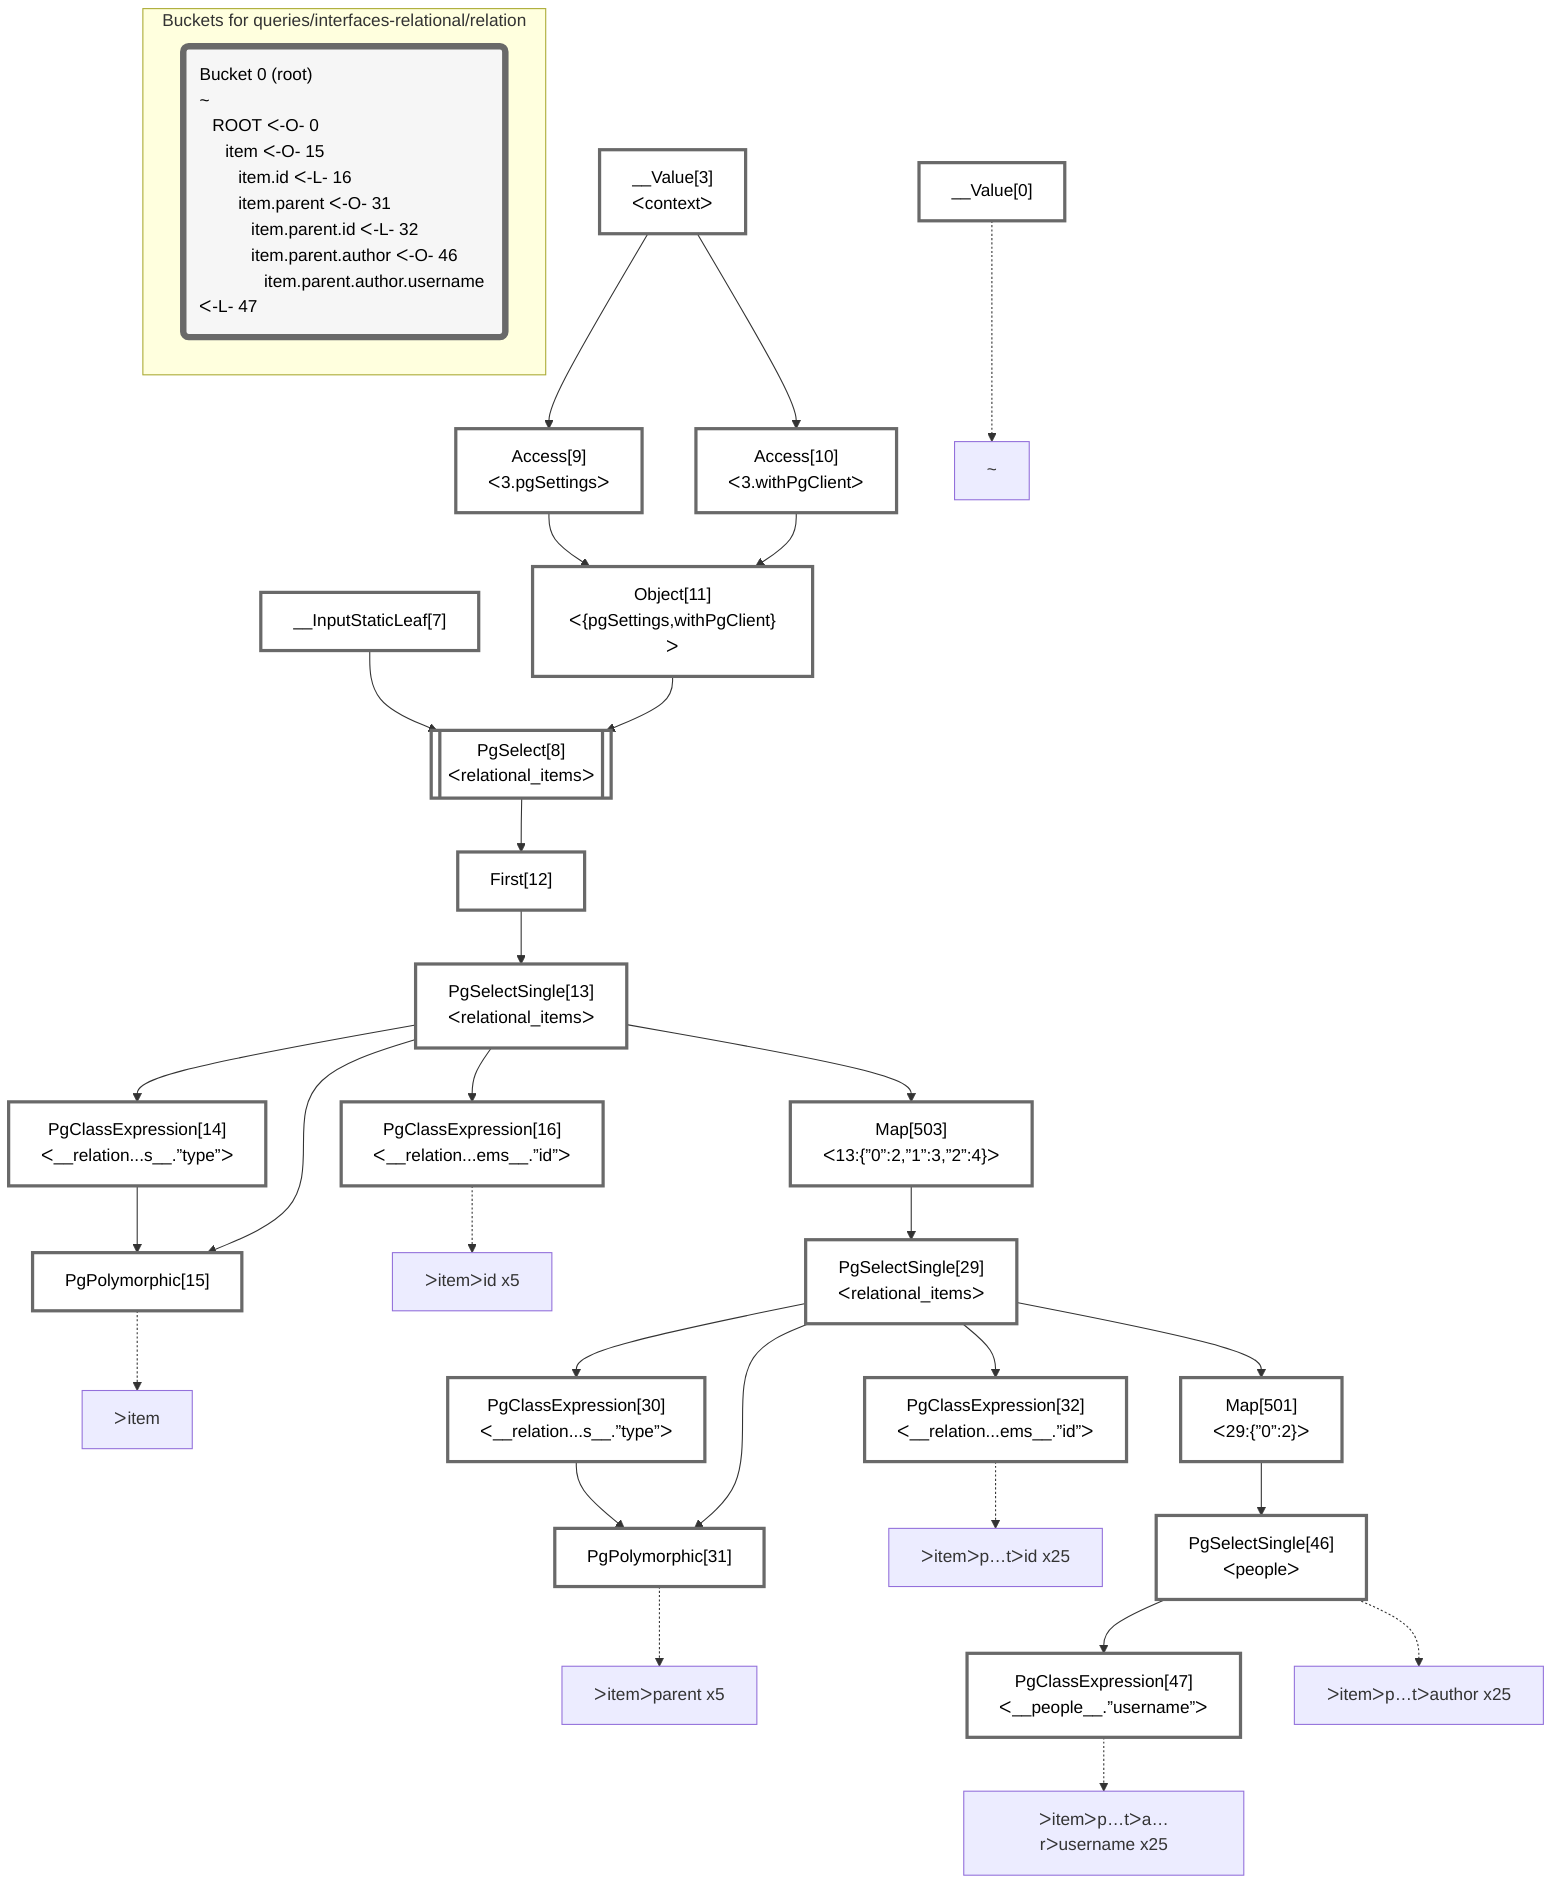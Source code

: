 graph TD
    classDef path fill:#eee,stroke:#000,color:#000
    classDef plan fill:#fff,stroke-width:3px,color:#000
    classDef itemplan fill:#fff,stroke-width:6px,color:#000
    classDef sideeffectplan fill:#f00,stroke-width:6px,color:#000
    classDef bucket fill:#f6f6f6,color:#000,stroke-width:6px,text-align:left


    %% define plans
    __Value0["__Value[0]"]:::plan
    __Value3["__Value[3]<br />ᐸcontextᐳ"]:::plan
    __InputStaticLeaf7["__InputStaticLeaf[7]"]:::plan
    Access9["Access[9]<br />ᐸ3.pgSettingsᐳ"]:::plan
    Access10["Access[10]<br />ᐸ3.withPgClientᐳ"]:::plan
    Object11["Object[11]<br />ᐸ{pgSettings,withPgClient}ᐳ"]:::plan
    PgSelect8[["PgSelect[8]<br />ᐸrelational_itemsᐳ"]]:::plan
    First12["First[12]"]:::plan
    PgSelectSingle13["PgSelectSingle[13]<br />ᐸrelational_itemsᐳ"]:::plan
    PgClassExpression14["PgClassExpression[14]<br />ᐸ__relation...s__.”type”ᐳ"]:::plan
    PgPolymorphic15["PgPolymorphic[15]"]:::plan
    PgClassExpression16["PgClassExpression[16]<br />ᐸ__relation...ems__.”id”ᐳ"]:::plan
    Map503["Map[503]<br />ᐸ13:{”0”:2,”1”:3,”2”:4}ᐳ"]:::plan
    PgSelectSingle29["PgSelectSingle[29]<br />ᐸrelational_itemsᐳ"]:::plan
    PgClassExpression30["PgClassExpression[30]<br />ᐸ__relation...s__.”type”ᐳ"]:::plan
    PgPolymorphic31["PgPolymorphic[31]"]:::plan
    PgClassExpression32["PgClassExpression[32]<br />ᐸ__relation...ems__.”id”ᐳ"]:::plan
    Map501["Map[501]<br />ᐸ29:{”0”:2}ᐳ"]:::plan
    PgSelectSingle46["PgSelectSingle[46]<br />ᐸpeopleᐳ"]:::plan
    PgClassExpression47["PgClassExpression[47]<br />ᐸ__people__.”username”ᐳ"]:::plan

    %% plan dependencies
    __Value3 --> Access9
    __Value3 --> Access10
    Access9 & Access10 --> Object11
    Object11 & __InputStaticLeaf7 --> PgSelect8
    PgSelect8 --> First12
    First12 --> PgSelectSingle13
    PgSelectSingle13 --> PgClassExpression14
    PgSelectSingle13 & PgClassExpression14 --> PgPolymorphic15
    PgSelectSingle13 --> PgClassExpression16
    PgSelectSingle13 --> Map503
    Map503 --> PgSelectSingle29
    PgSelectSingle29 --> PgClassExpression30
    PgSelectSingle29 & PgClassExpression30 --> PgPolymorphic31
    PgSelectSingle29 --> PgClassExpression32
    PgSelectSingle29 --> Map501
    Map501 --> PgSelectSingle46
    PgSelectSingle46 --> PgClassExpression47

    %% plan-to-path relationships
    P0["~"]
    __Value0 -.-> P0
    P15["ᐳitem"]
    PgPolymorphic15 -.-> P15
    P16["ᐳitemᐳid x5"]
    PgClassExpression16 -.-> P16
    P31["ᐳitemᐳparent x5"]
    PgPolymorphic31 -.-> P31
    P32["ᐳitemᐳp…tᐳid x25"]
    PgClassExpression32 -.-> P32
    P46["ᐳitemᐳp…tᐳauthor x25"]
    PgSelectSingle46 -.-> P46
    P47["ᐳitemᐳp…tᐳa…rᐳusername x25"]
    PgClassExpression47 -.-> P47

    subgraph "Buckets for queries/interfaces-relational/relation"
    Bucket0("Bucket 0 (root)<br />~<br />⠀ROOT ᐸ-O- 0<br />⠀⠀item ᐸ-O- 15<br />⠀⠀⠀item.id ᐸ-L- 16<br />⠀⠀⠀item.parent ᐸ-O- 31<br />⠀⠀⠀⠀item.parent.id ᐸ-L- 32<br />⠀⠀⠀⠀item.parent.author ᐸ-O- 46<br />⠀⠀⠀⠀⠀item.parent.author.username ᐸ-L- 47"):::bucket
    classDef bucket0 stroke:#696969
    class Bucket0,__Value0,__Value3,__InputStaticLeaf7,PgSelect8,Access9,Access10,Object11,First12,PgSelectSingle13,PgClassExpression14,PgPolymorphic15,PgClassExpression16,PgSelectSingle29,PgClassExpression30,PgPolymorphic31,PgClassExpression32,PgSelectSingle46,PgClassExpression47,Map501,Map503 bucket0
    end